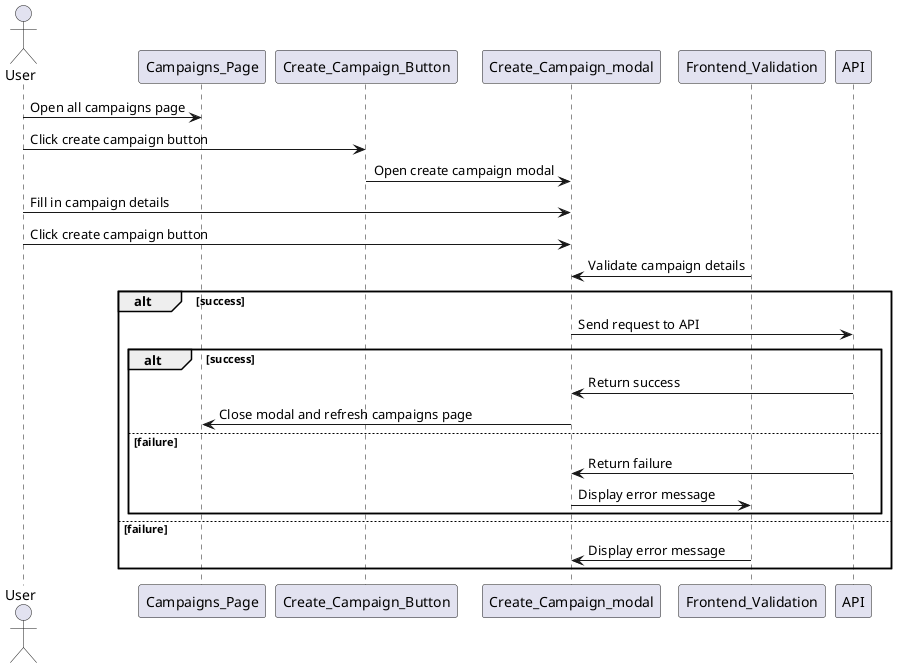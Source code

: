 @startuml lolive-application-SPA-create-campaign-code
actor User
User -> Campaigns_Page: Open all campaigns page
User -> Create_Campaign_Button: Click create campaign button 
Create_Campaign_Button -> Create_Campaign_modal: Open create campaign modal
User -> Create_Campaign_modal: Fill in campaign details
User -> Create_Campaign_modal: Click create campaign button
Frontend_Validation -> Create_Campaign_modal: Validate campaign details
alt success
  Create_Campaign_modal -> API: Send request to API
  alt success
      API -> Create_Campaign_modal: Return success
      Create_Campaign_modal -> Campaigns_Page: Close modal and refresh campaigns page
  else failure
      API -> Create_Campaign_modal: Return failure
      Create_Campaign_modal -> Frontend_Validation: Display error message
  end
else failure
  Frontend_Validation -> Create_Campaign_modal: Display error message
end
@enduml
